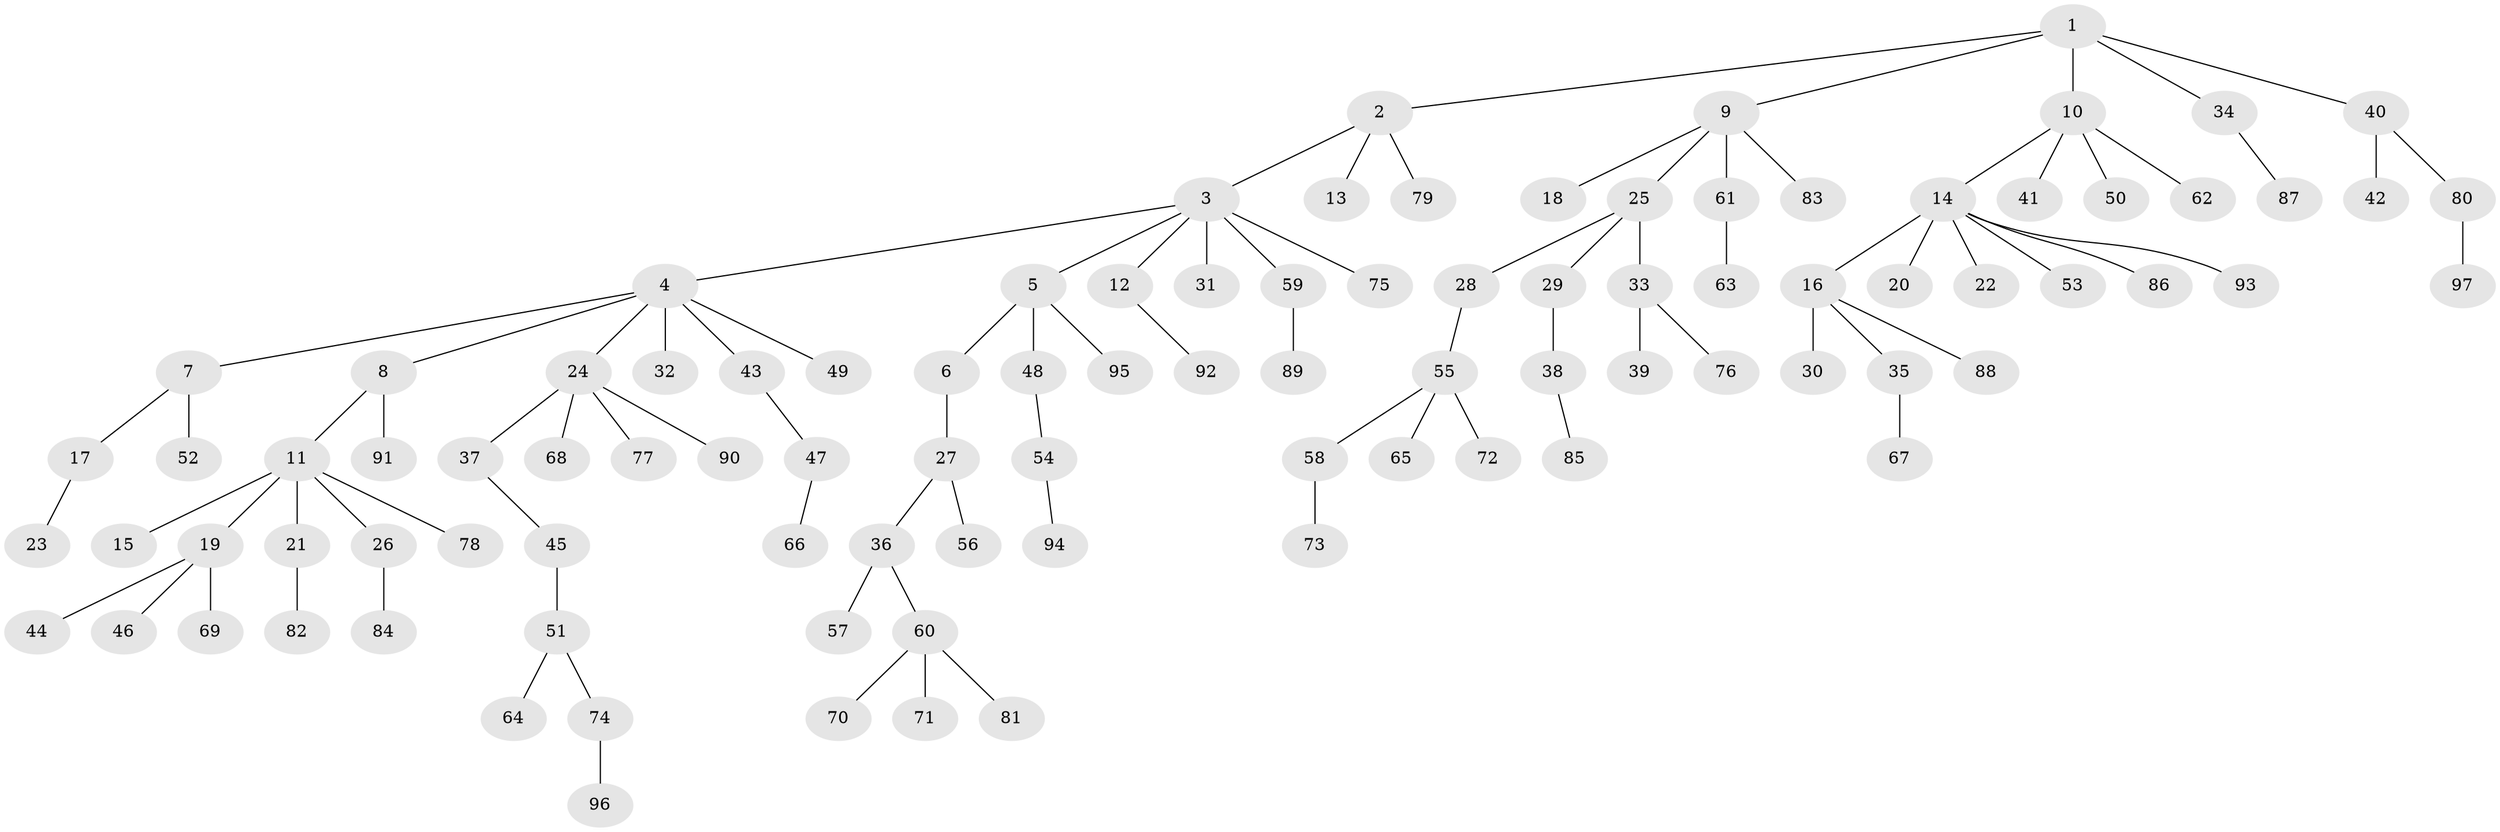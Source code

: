 // coarse degree distribution, {7: 0.034482758620689655, 6: 0.017241379310344827, 4: 0.034482758620689655, 2: 0.10344827586206896, 3: 0.08620689655172414, 10: 0.017241379310344827, 5: 0.034482758620689655, 1: 0.6724137931034483}
// Generated by graph-tools (version 1.1) at 2025/19/03/04/25 18:19:18]
// undirected, 97 vertices, 96 edges
graph export_dot {
graph [start="1"]
  node [color=gray90,style=filled];
  1;
  2;
  3;
  4;
  5;
  6;
  7;
  8;
  9;
  10;
  11;
  12;
  13;
  14;
  15;
  16;
  17;
  18;
  19;
  20;
  21;
  22;
  23;
  24;
  25;
  26;
  27;
  28;
  29;
  30;
  31;
  32;
  33;
  34;
  35;
  36;
  37;
  38;
  39;
  40;
  41;
  42;
  43;
  44;
  45;
  46;
  47;
  48;
  49;
  50;
  51;
  52;
  53;
  54;
  55;
  56;
  57;
  58;
  59;
  60;
  61;
  62;
  63;
  64;
  65;
  66;
  67;
  68;
  69;
  70;
  71;
  72;
  73;
  74;
  75;
  76;
  77;
  78;
  79;
  80;
  81;
  82;
  83;
  84;
  85;
  86;
  87;
  88;
  89;
  90;
  91;
  92;
  93;
  94;
  95;
  96;
  97;
  1 -- 2;
  1 -- 9;
  1 -- 10;
  1 -- 34;
  1 -- 40;
  2 -- 3;
  2 -- 13;
  2 -- 79;
  3 -- 4;
  3 -- 5;
  3 -- 12;
  3 -- 31;
  3 -- 59;
  3 -- 75;
  4 -- 7;
  4 -- 8;
  4 -- 24;
  4 -- 32;
  4 -- 43;
  4 -- 49;
  5 -- 6;
  5 -- 48;
  5 -- 95;
  6 -- 27;
  7 -- 17;
  7 -- 52;
  8 -- 11;
  8 -- 91;
  9 -- 18;
  9 -- 25;
  9 -- 61;
  9 -- 83;
  10 -- 14;
  10 -- 41;
  10 -- 50;
  10 -- 62;
  11 -- 15;
  11 -- 19;
  11 -- 21;
  11 -- 26;
  11 -- 78;
  12 -- 92;
  14 -- 16;
  14 -- 20;
  14 -- 22;
  14 -- 53;
  14 -- 86;
  14 -- 93;
  16 -- 30;
  16 -- 35;
  16 -- 88;
  17 -- 23;
  19 -- 44;
  19 -- 46;
  19 -- 69;
  21 -- 82;
  24 -- 37;
  24 -- 68;
  24 -- 77;
  24 -- 90;
  25 -- 28;
  25 -- 29;
  25 -- 33;
  26 -- 84;
  27 -- 36;
  27 -- 56;
  28 -- 55;
  29 -- 38;
  33 -- 39;
  33 -- 76;
  34 -- 87;
  35 -- 67;
  36 -- 57;
  36 -- 60;
  37 -- 45;
  38 -- 85;
  40 -- 42;
  40 -- 80;
  43 -- 47;
  45 -- 51;
  47 -- 66;
  48 -- 54;
  51 -- 64;
  51 -- 74;
  54 -- 94;
  55 -- 58;
  55 -- 65;
  55 -- 72;
  58 -- 73;
  59 -- 89;
  60 -- 70;
  60 -- 71;
  60 -- 81;
  61 -- 63;
  74 -- 96;
  80 -- 97;
}
